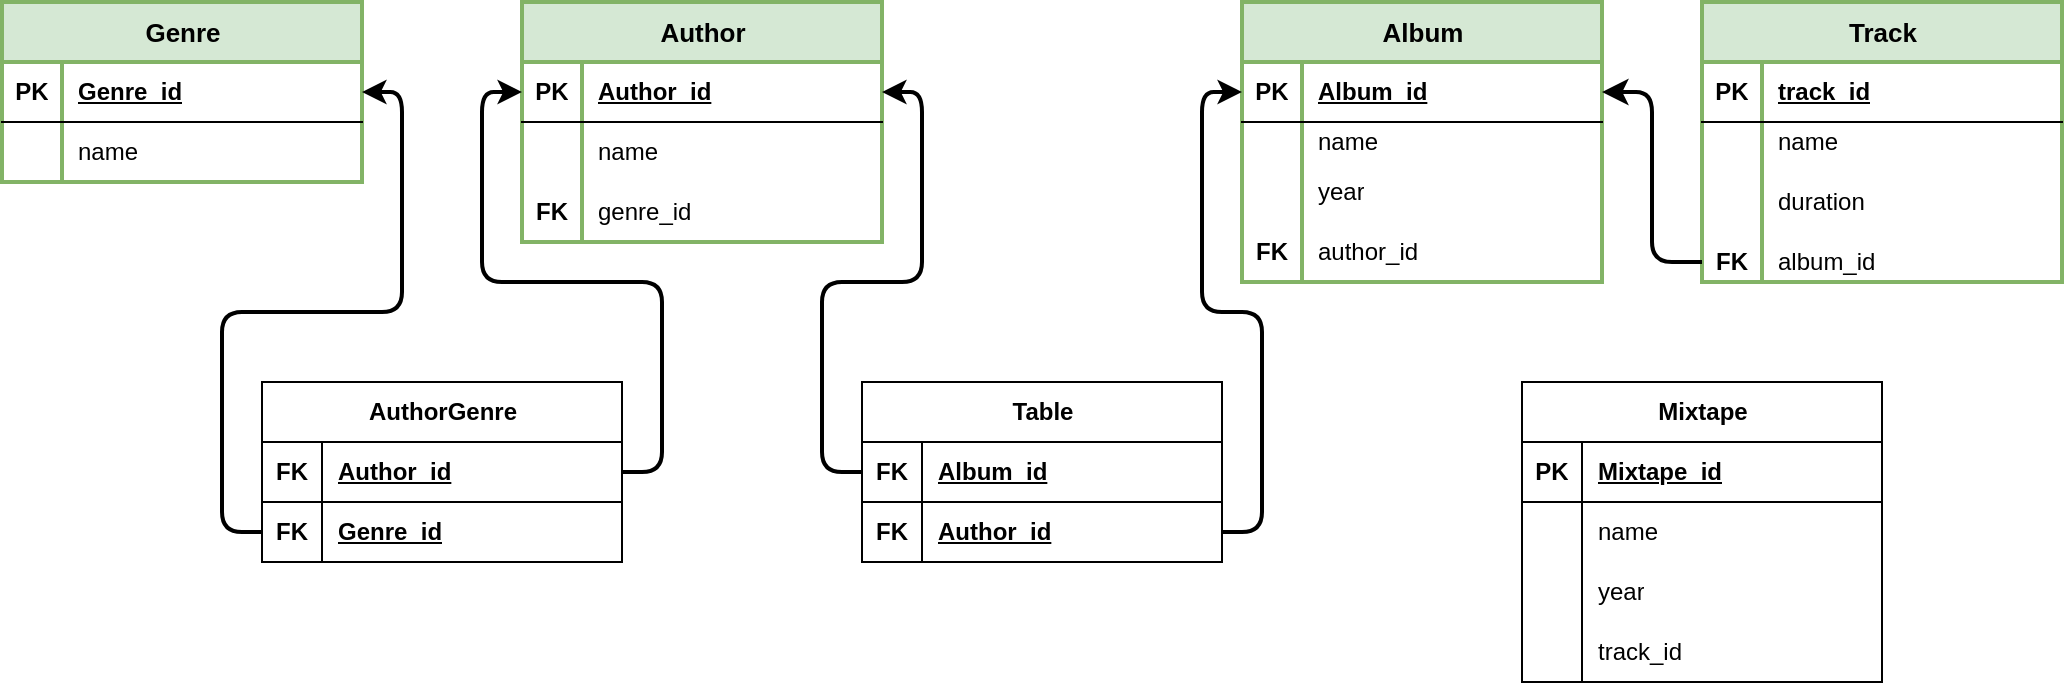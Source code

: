 <mxfile version="21.3.2" type="github">
  <diagram name="Страница 1" id="TB9k6SzynQCll1sx0PVI">
    <mxGraphModel dx="2226" dy="750" grid="1" gridSize="10" guides="1" tooltips="1" connect="1" arrows="1" fold="1" page="1" pageScale="1" pageWidth="827" pageHeight="1169" math="0" shadow="0">
      <root>
        <mxCell id="0" />
        <mxCell id="1" parent="0" />
        <mxCell id="M9_zMe9g27NGTA6qWtNH-1" value="Genre" style="shape=table;startSize=30;container=1;collapsible=1;childLayout=tableLayout;fixedRows=1;rowLines=0;fontStyle=1;align=center;resizeLast=1;html=1;strokeWidth=2;perimeterSpacing=0;fillColor=#d5e8d4;strokeColor=#82b366;fontSize=13;" parent="1" vertex="1">
          <mxGeometry x="-510" y="40" width="180" height="90" as="geometry" />
        </mxCell>
        <mxCell id="M9_zMe9g27NGTA6qWtNH-2" value="" style="shape=tableRow;horizontal=0;startSize=0;swimlaneHead=0;swimlaneBody=0;fillColor=none;collapsible=0;dropTarget=0;points=[[0,0.5],[1,0.5]];portConstraint=eastwest;top=0;left=0;right=0;bottom=1;" parent="M9_zMe9g27NGTA6qWtNH-1" vertex="1">
          <mxGeometry y="30" width="180" height="30" as="geometry" />
        </mxCell>
        <mxCell id="M9_zMe9g27NGTA6qWtNH-3" value="PK" style="shape=partialRectangle;connectable=0;fillColor=none;top=0;left=0;bottom=0;right=0;fontStyle=1;overflow=hidden;whiteSpace=wrap;html=1;" parent="M9_zMe9g27NGTA6qWtNH-2" vertex="1">
          <mxGeometry width="30" height="30" as="geometry">
            <mxRectangle width="30" height="30" as="alternateBounds" />
          </mxGeometry>
        </mxCell>
        <mxCell id="M9_zMe9g27NGTA6qWtNH-4" value="Genre_id" style="shape=partialRectangle;connectable=0;fillColor=none;top=0;left=0;bottom=0;right=0;align=left;spacingLeft=6;fontStyle=5;overflow=hidden;whiteSpace=wrap;html=1;" parent="M9_zMe9g27NGTA6qWtNH-2" vertex="1">
          <mxGeometry x="30" width="150" height="30" as="geometry">
            <mxRectangle width="150" height="30" as="alternateBounds" />
          </mxGeometry>
        </mxCell>
        <mxCell id="M9_zMe9g27NGTA6qWtNH-5" value="" style="shape=tableRow;horizontal=0;startSize=0;swimlaneHead=0;swimlaneBody=0;fillColor=none;collapsible=0;dropTarget=0;points=[[0,0.5],[1,0.5]];portConstraint=eastwest;top=0;left=0;right=0;bottom=0;" parent="M9_zMe9g27NGTA6qWtNH-1" vertex="1">
          <mxGeometry y="60" width="180" height="30" as="geometry" />
        </mxCell>
        <mxCell id="M9_zMe9g27NGTA6qWtNH-6" value="" style="shape=partialRectangle;connectable=0;fillColor=none;top=0;left=0;bottom=0;right=0;editable=1;overflow=hidden;whiteSpace=wrap;html=1;" parent="M9_zMe9g27NGTA6qWtNH-5" vertex="1">
          <mxGeometry width="30" height="30" as="geometry">
            <mxRectangle width="30" height="30" as="alternateBounds" />
          </mxGeometry>
        </mxCell>
        <mxCell id="M9_zMe9g27NGTA6qWtNH-7" value="name" style="shape=partialRectangle;connectable=0;fillColor=none;top=0;left=0;bottom=0;right=0;align=left;spacingLeft=6;overflow=hidden;whiteSpace=wrap;html=1;" parent="M9_zMe9g27NGTA6qWtNH-5" vertex="1">
          <mxGeometry x="30" width="150" height="30" as="geometry">
            <mxRectangle width="150" height="30" as="alternateBounds" />
          </mxGeometry>
        </mxCell>
        <mxCell id="M9_zMe9g27NGTA6qWtNH-25" value="&lt;font style=&quot;font-size: 13px;&quot;&gt;Author&lt;/font&gt;" style="shape=table;startSize=30;container=1;collapsible=1;childLayout=tableLayout;fixedRows=1;rowLines=0;fontStyle=1;align=center;resizeLast=1;html=1;strokeWidth=2;fillColor=#d5e8d4;strokeColor=#82b366;fontSize=13;" parent="1" vertex="1">
          <mxGeometry x="-250" y="40" width="180" height="120" as="geometry" />
        </mxCell>
        <mxCell id="M9_zMe9g27NGTA6qWtNH-26" value="" style="shape=tableRow;horizontal=0;startSize=0;swimlaneHead=0;swimlaneBody=0;fillColor=none;collapsible=0;dropTarget=0;points=[[0,0.5],[1,0.5]];portConstraint=eastwest;top=0;left=0;right=0;bottom=1;" parent="M9_zMe9g27NGTA6qWtNH-25" vertex="1">
          <mxGeometry y="30" width="180" height="30" as="geometry" />
        </mxCell>
        <mxCell id="M9_zMe9g27NGTA6qWtNH-27" value="PK" style="shape=partialRectangle;connectable=0;fillColor=none;top=0;left=0;bottom=0;right=0;fontStyle=1;overflow=hidden;whiteSpace=wrap;html=1;" parent="M9_zMe9g27NGTA6qWtNH-26" vertex="1">
          <mxGeometry width="30" height="30" as="geometry">
            <mxRectangle width="30" height="30" as="alternateBounds" />
          </mxGeometry>
        </mxCell>
        <mxCell id="M9_zMe9g27NGTA6qWtNH-28" value="Author_id" style="shape=partialRectangle;connectable=0;fillColor=none;top=0;left=0;bottom=0;right=0;align=left;spacingLeft=6;fontStyle=5;overflow=hidden;whiteSpace=wrap;html=1;" parent="M9_zMe9g27NGTA6qWtNH-26" vertex="1">
          <mxGeometry x="30" width="150" height="30" as="geometry">
            <mxRectangle width="150" height="30" as="alternateBounds" />
          </mxGeometry>
        </mxCell>
        <mxCell id="M9_zMe9g27NGTA6qWtNH-29" value="" style="shape=tableRow;horizontal=0;startSize=0;swimlaneHead=0;swimlaneBody=0;fillColor=none;collapsible=0;dropTarget=0;points=[[0,0.5],[1,0.5]];portConstraint=eastwest;top=0;left=0;right=0;bottom=0;" parent="M9_zMe9g27NGTA6qWtNH-25" vertex="1">
          <mxGeometry y="60" width="180" height="30" as="geometry" />
        </mxCell>
        <mxCell id="M9_zMe9g27NGTA6qWtNH-30" value="" style="shape=partialRectangle;connectable=0;fillColor=none;top=0;left=0;bottom=0;right=0;editable=1;overflow=hidden;whiteSpace=wrap;html=1;" parent="M9_zMe9g27NGTA6qWtNH-29" vertex="1">
          <mxGeometry width="30" height="30" as="geometry">
            <mxRectangle width="30" height="30" as="alternateBounds" />
          </mxGeometry>
        </mxCell>
        <mxCell id="M9_zMe9g27NGTA6qWtNH-31" value="name" style="shape=partialRectangle;connectable=0;fillColor=none;top=0;left=0;bottom=0;right=0;align=left;spacingLeft=6;overflow=hidden;whiteSpace=wrap;html=1;" parent="M9_zMe9g27NGTA6qWtNH-29" vertex="1">
          <mxGeometry x="30" width="150" height="30" as="geometry">
            <mxRectangle width="150" height="30" as="alternateBounds" />
          </mxGeometry>
        </mxCell>
        <mxCell id="M9_zMe9g27NGTA6qWtNH-32" value="" style="shape=tableRow;horizontal=0;startSize=0;swimlaneHead=0;swimlaneBody=0;fillColor=none;collapsible=0;dropTarget=0;points=[[0,0.5],[1,0.5]];portConstraint=eastwest;top=0;left=0;right=0;bottom=0;" parent="M9_zMe9g27NGTA6qWtNH-25" vertex="1">
          <mxGeometry y="90" width="180" height="30" as="geometry" />
        </mxCell>
        <mxCell id="M9_zMe9g27NGTA6qWtNH-33" value="&lt;b&gt;FK&lt;/b&gt;" style="shape=partialRectangle;connectable=0;fillColor=none;top=0;left=0;bottom=0;right=0;editable=1;overflow=hidden;whiteSpace=wrap;html=1;" parent="M9_zMe9g27NGTA6qWtNH-32" vertex="1">
          <mxGeometry width="30" height="30" as="geometry">
            <mxRectangle width="30" height="30" as="alternateBounds" />
          </mxGeometry>
        </mxCell>
        <mxCell id="M9_zMe9g27NGTA6qWtNH-34" value="genre_id" style="shape=partialRectangle;connectable=0;fillColor=none;top=0;left=0;bottom=0;right=0;align=left;spacingLeft=6;overflow=hidden;whiteSpace=wrap;html=1;" parent="M9_zMe9g27NGTA6qWtNH-32" vertex="1">
          <mxGeometry x="30" width="150" height="30" as="geometry">
            <mxRectangle width="150" height="30" as="alternateBounds" />
          </mxGeometry>
        </mxCell>
        <mxCell id="M9_zMe9g27NGTA6qWtNH-38" value="Album" style="shape=table;startSize=30;container=1;collapsible=1;childLayout=tableLayout;fixedRows=1;rowLines=0;fontStyle=1;align=center;resizeLast=1;html=1;strokeWidth=2;fillColor=#d5e8d4;strokeColor=#82b366;fontSize=13;" parent="1" vertex="1">
          <mxGeometry x="110" y="40" width="180" height="140" as="geometry" />
        </mxCell>
        <mxCell id="M9_zMe9g27NGTA6qWtNH-39" value="" style="shape=tableRow;horizontal=0;startSize=0;swimlaneHead=0;swimlaneBody=0;fillColor=none;collapsible=0;dropTarget=0;points=[[0,0.5],[1,0.5]];portConstraint=eastwest;top=0;left=0;right=0;bottom=1;" parent="M9_zMe9g27NGTA6qWtNH-38" vertex="1">
          <mxGeometry y="30" width="180" height="30" as="geometry" />
        </mxCell>
        <mxCell id="M9_zMe9g27NGTA6qWtNH-40" value="PK" style="shape=partialRectangle;connectable=0;fillColor=none;top=0;left=0;bottom=0;right=0;fontStyle=1;overflow=hidden;whiteSpace=wrap;html=1;" parent="M9_zMe9g27NGTA6qWtNH-39" vertex="1">
          <mxGeometry width="30" height="30" as="geometry">
            <mxRectangle width="30" height="30" as="alternateBounds" />
          </mxGeometry>
        </mxCell>
        <mxCell id="M9_zMe9g27NGTA6qWtNH-41" value="Album_id" style="shape=partialRectangle;connectable=0;fillColor=none;top=0;left=0;bottom=0;right=0;align=left;spacingLeft=6;fontStyle=5;overflow=hidden;whiteSpace=wrap;html=1;" parent="M9_zMe9g27NGTA6qWtNH-39" vertex="1">
          <mxGeometry x="30" width="150" height="30" as="geometry">
            <mxRectangle width="150" height="30" as="alternateBounds" />
          </mxGeometry>
        </mxCell>
        <mxCell id="M9_zMe9g27NGTA6qWtNH-42" value="" style="shape=tableRow;horizontal=0;startSize=0;swimlaneHead=0;swimlaneBody=0;fillColor=none;collapsible=0;dropTarget=0;points=[[0,0.5],[1,0.5]];portConstraint=eastwest;top=0;left=0;right=0;bottom=0;" parent="M9_zMe9g27NGTA6qWtNH-38" vertex="1">
          <mxGeometry y="60" width="180" height="20" as="geometry" />
        </mxCell>
        <mxCell id="M9_zMe9g27NGTA6qWtNH-43" value="" style="shape=partialRectangle;connectable=0;fillColor=none;top=0;left=0;bottom=0;right=0;editable=1;overflow=hidden;whiteSpace=wrap;html=1;" parent="M9_zMe9g27NGTA6qWtNH-42" vertex="1">
          <mxGeometry width="30" height="20" as="geometry">
            <mxRectangle width="30" height="20" as="alternateBounds" />
          </mxGeometry>
        </mxCell>
        <mxCell id="M9_zMe9g27NGTA6qWtNH-44" value="name" style="shape=partialRectangle;connectable=0;fillColor=none;top=0;left=0;bottom=0;right=0;align=left;spacingLeft=6;overflow=hidden;whiteSpace=wrap;html=1;" parent="M9_zMe9g27NGTA6qWtNH-42" vertex="1">
          <mxGeometry x="30" width="150" height="20" as="geometry">
            <mxRectangle width="150" height="20" as="alternateBounds" />
          </mxGeometry>
        </mxCell>
        <mxCell id="M9_zMe9g27NGTA6qWtNH-45" value="" style="shape=tableRow;horizontal=0;startSize=0;swimlaneHead=0;swimlaneBody=0;fillColor=none;collapsible=0;dropTarget=0;points=[[0,0.5],[1,0.5]];portConstraint=eastwest;top=0;left=0;right=0;bottom=0;" parent="M9_zMe9g27NGTA6qWtNH-38" vertex="1">
          <mxGeometry y="80" width="180" height="30" as="geometry" />
        </mxCell>
        <mxCell id="M9_zMe9g27NGTA6qWtNH-46" value="" style="shape=partialRectangle;connectable=0;fillColor=none;top=0;left=0;bottom=0;right=0;editable=1;overflow=hidden;whiteSpace=wrap;html=1;" parent="M9_zMe9g27NGTA6qWtNH-45" vertex="1">
          <mxGeometry width="30" height="30" as="geometry">
            <mxRectangle width="30" height="30" as="alternateBounds" />
          </mxGeometry>
        </mxCell>
        <mxCell id="M9_zMe9g27NGTA6qWtNH-47" value="year" style="shape=partialRectangle;connectable=0;fillColor=none;top=0;left=0;bottom=0;right=0;align=left;spacingLeft=6;overflow=hidden;whiteSpace=wrap;html=1;" parent="M9_zMe9g27NGTA6qWtNH-45" vertex="1">
          <mxGeometry x="30" width="150" height="30" as="geometry">
            <mxRectangle width="150" height="30" as="alternateBounds" />
          </mxGeometry>
        </mxCell>
        <mxCell id="M9_zMe9g27NGTA6qWtNH-48" value="" style="shape=tableRow;horizontal=0;startSize=0;swimlaneHead=0;swimlaneBody=0;fillColor=none;collapsible=0;dropTarget=0;points=[[0,0.5],[1,0.5]];portConstraint=eastwest;top=0;left=0;right=0;bottom=0;" parent="M9_zMe9g27NGTA6qWtNH-38" vertex="1">
          <mxGeometry y="110" width="180" height="30" as="geometry" />
        </mxCell>
        <mxCell id="M9_zMe9g27NGTA6qWtNH-49" value="&lt;b&gt;FK&lt;/b&gt;" style="shape=partialRectangle;connectable=0;fillColor=none;top=0;left=0;bottom=0;right=0;editable=1;overflow=hidden;whiteSpace=wrap;html=1;" parent="M9_zMe9g27NGTA6qWtNH-48" vertex="1">
          <mxGeometry width="30" height="30" as="geometry">
            <mxRectangle width="30" height="30" as="alternateBounds" />
          </mxGeometry>
        </mxCell>
        <mxCell id="M9_zMe9g27NGTA6qWtNH-50" value="author_id" style="shape=partialRectangle;connectable=0;fillColor=none;top=0;left=0;bottom=0;right=0;align=left;spacingLeft=6;overflow=hidden;whiteSpace=wrap;html=1;" parent="M9_zMe9g27NGTA6qWtNH-48" vertex="1">
          <mxGeometry x="30" width="150" height="30" as="geometry">
            <mxRectangle width="150" height="30" as="alternateBounds" />
          </mxGeometry>
        </mxCell>
        <mxCell id="M9_zMe9g27NGTA6qWtNH-51" value="Track" style="shape=table;startSize=30;container=1;collapsible=1;childLayout=tableLayout;fixedRows=1;rowLines=0;fontStyle=1;align=center;resizeLast=1;html=1;strokeWidth=2;fillColor=#d5e8d4;strokeColor=#82b366;fontSize=13;" parent="1" vertex="1">
          <mxGeometry x="340" y="40" width="180" height="140" as="geometry" />
        </mxCell>
        <mxCell id="M9_zMe9g27NGTA6qWtNH-52" value="" style="shape=tableRow;horizontal=0;startSize=0;swimlaneHead=0;swimlaneBody=0;fillColor=none;collapsible=0;dropTarget=0;points=[[0,0.5],[1,0.5]];portConstraint=eastwest;top=0;left=0;right=0;bottom=1;" parent="M9_zMe9g27NGTA6qWtNH-51" vertex="1">
          <mxGeometry y="30" width="180" height="30" as="geometry" />
        </mxCell>
        <mxCell id="M9_zMe9g27NGTA6qWtNH-53" value="PK" style="shape=partialRectangle;connectable=0;fillColor=none;top=0;left=0;bottom=0;right=0;fontStyle=1;overflow=hidden;whiteSpace=wrap;html=1;" parent="M9_zMe9g27NGTA6qWtNH-52" vertex="1">
          <mxGeometry width="30" height="30" as="geometry">
            <mxRectangle width="30" height="30" as="alternateBounds" />
          </mxGeometry>
        </mxCell>
        <mxCell id="M9_zMe9g27NGTA6qWtNH-54" value="track_id" style="shape=partialRectangle;connectable=0;fillColor=none;top=0;left=0;bottom=0;right=0;align=left;spacingLeft=6;fontStyle=5;overflow=hidden;whiteSpace=wrap;html=1;" parent="M9_zMe9g27NGTA6qWtNH-52" vertex="1">
          <mxGeometry x="30" width="150" height="30" as="geometry">
            <mxRectangle width="150" height="30" as="alternateBounds" />
          </mxGeometry>
        </mxCell>
        <mxCell id="M9_zMe9g27NGTA6qWtNH-55" value="" style="shape=tableRow;horizontal=0;startSize=0;swimlaneHead=0;swimlaneBody=0;fillColor=none;collapsible=0;dropTarget=0;points=[[0,0.5],[1,0.5]];portConstraint=eastwest;top=0;left=0;right=0;bottom=0;" parent="M9_zMe9g27NGTA6qWtNH-51" vertex="1">
          <mxGeometry y="60" width="180" height="20" as="geometry" />
        </mxCell>
        <mxCell id="M9_zMe9g27NGTA6qWtNH-56" value="" style="shape=partialRectangle;connectable=0;fillColor=none;top=0;left=0;bottom=0;right=0;editable=1;overflow=hidden;whiteSpace=wrap;html=1;" parent="M9_zMe9g27NGTA6qWtNH-55" vertex="1">
          <mxGeometry width="30" height="20" as="geometry">
            <mxRectangle width="30" height="20" as="alternateBounds" />
          </mxGeometry>
        </mxCell>
        <mxCell id="M9_zMe9g27NGTA6qWtNH-57" value="name" style="shape=partialRectangle;connectable=0;fillColor=none;top=0;left=0;bottom=0;right=0;align=left;spacingLeft=6;overflow=hidden;whiteSpace=wrap;html=1;" parent="M9_zMe9g27NGTA6qWtNH-55" vertex="1">
          <mxGeometry x="30" width="150" height="20" as="geometry">
            <mxRectangle width="150" height="20" as="alternateBounds" />
          </mxGeometry>
        </mxCell>
        <mxCell id="M9_zMe9g27NGTA6qWtNH-58" value="" style="shape=tableRow;horizontal=0;startSize=0;swimlaneHead=0;swimlaneBody=0;fillColor=none;collapsible=0;dropTarget=0;points=[[0,0.5],[1,0.5]];portConstraint=eastwest;top=0;left=0;right=0;bottom=0;" parent="M9_zMe9g27NGTA6qWtNH-51" vertex="1">
          <mxGeometry y="80" width="180" height="40" as="geometry" />
        </mxCell>
        <mxCell id="M9_zMe9g27NGTA6qWtNH-59" value="" style="shape=partialRectangle;connectable=0;fillColor=none;top=0;left=0;bottom=0;right=0;editable=1;overflow=hidden;whiteSpace=wrap;html=1;" parent="M9_zMe9g27NGTA6qWtNH-58" vertex="1">
          <mxGeometry width="30" height="40" as="geometry">
            <mxRectangle width="30" height="40" as="alternateBounds" />
          </mxGeometry>
        </mxCell>
        <mxCell id="M9_zMe9g27NGTA6qWtNH-60" value="duration" style="shape=partialRectangle;connectable=0;fillColor=none;top=0;left=0;bottom=0;right=0;align=left;spacingLeft=6;overflow=hidden;whiteSpace=wrap;html=1;" parent="M9_zMe9g27NGTA6qWtNH-58" vertex="1">
          <mxGeometry x="30" width="150" height="40" as="geometry">
            <mxRectangle width="150" height="40" as="alternateBounds" />
          </mxGeometry>
        </mxCell>
        <mxCell id="M9_zMe9g27NGTA6qWtNH-61" value="" style="shape=tableRow;horizontal=0;startSize=0;swimlaneHead=0;swimlaneBody=0;fillColor=none;collapsible=0;dropTarget=0;points=[[0,0.5],[1,0.5]];portConstraint=eastwest;top=0;left=0;right=0;bottom=0;" parent="M9_zMe9g27NGTA6qWtNH-51" vertex="1">
          <mxGeometry y="120" width="180" height="20" as="geometry" />
        </mxCell>
        <mxCell id="M9_zMe9g27NGTA6qWtNH-62" value="&lt;b&gt;FK&lt;/b&gt;" style="shape=partialRectangle;connectable=0;fillColor=none;top=0;left=0;bottom=0;right=0;editable=1;overflow=hidden;whiteSpace=wrap;html=1;" parent="M9_zMe9g27NGTA6qWtNH-61" vertex="1">
          <mxGeometry width="30" height="20" as="geometry">
            <mxRectangle width="30" height="20" as="alternateBounds" />
          </mxGeometry>
        </mxCell>
        <mxCell id="M9_zMe9g27NGTA6qWtNH-63" value="album_id" style="shape=partialRectangle;connectable=0;fillColor=none;top=0;left=0;bottom=0;right=0;align=left;spacingLeft=6;overflow=hidden;whiteSpace=wrap;html=1;" parent="M9_zMe9g27NGTA6qWtNH-61" vertex="1">
          <mxGeometry x="30" width="150" height="20" as="geometry">
            <mxRectangle width="150" height="20" as="alternateBounds" />
          </mxGeometry>
        </mxCell>
        <mxCell id="M9_zMe9g27NGTA6qWtNH-67" style="edgeStyle=orthogonalEdgeStyle;rounded=1;orthogonalLoop=1;jettySize=auto;html=1;entryX=1;entryY=0.5;entryDx=0;entryDy=0;strokeWidth=2;endSize=7;targetPerimeterSpacing=0;startSize=0;" parent="1" source="M9_zMe9g27NGTA6qWtNH-61" target="M9_zMe9g27NGTA6qWtNH-39" edge="1">
          <mxGeometry relative="1" as="geometry" />
        </mxCell>
        <mxCell id="oPA1c2VLjFXqSt9Y32WB-1" value="AuthorGenre" style="shape=table;startSize=30;container=1;collapsible=1;childLayout=tableLayout;fixedRows=1;rowLines=0;fontStyle=1;align=center;resizeLast=1;html=1;" vertex="1" parent="1">
          <mxGeometry x="-380" y="230" width="180" height="90" as="geometry" />
        </mxCell>
        <mxCell id="oPA1c2VLjFXqSt9Y32WB-2" value="" style="shape=tableRow;horizontal=0;startSize=0;swimlaneHead=0;swimlaneBody=0;fillColor=none;collapsible=0;dropTarget=0;points=[[0,0.5],[1,0.5]];portConstraint=eastwest;top=0;left=0;right=0;bottom=1;" vertex="1" parent="oPA1c2VLjFXqSt9Y32WB-1">
          <mxGeometry y="30" width="180" height="30" as="geometry" />
        </mxCell>
        <mxCell id="oPA1c2VLjFXqSt9Y32WB-3" value="FK" style="shape=partialRectangle;connectable=0;fillColor=none;top=0;left=0;bottom=0;right=0;fontStyle=1;overflow=hidden;whiteSpace=wrap;html=1;" vertex="1" parent="oPA1c2VLjFXqSt9Y32WB-2">
          <mxGeometry width="30" height="30" as="geometry">
            <mxRectangle width="30" height="30" as="alternateBounds" />
          </mxGeometry>
        </mxCell>
        <mxCell id="oPA1c2VLjFXqSt9Y32WB-4" value="Author_id" style="shape=partialRectangle;connectable=0;fillColor=none;top=0;left=0;bottom=0;right=0;align=left;spacingLeft=6;fontStyle=5;overflow=hidden;whiteSpace=wrap;html=1;" vertex="1" parent="oPA1c2VLjFXqSt9Y32WB-2">
          <mxGeometry x="30" width="150" height="30" as="geometry">
            <mxRectangle width="150" height="30" as="alternateBounds" />
          </mxGeometry>
        </mxCell>
        <mxCell id="oPA1c2VLjFXqSt9Y32WB-5" value="" style="shape=tableRow;horizontal=0;startSize=0;swimlaneHead=0;swimlaneBody=0;fillColor=none;collapsible=0;dropTarget=0;points=[[0,0.5],[1,0.5]];portConstraint=eastwest;top=0;left=0;right=0;bottom=0;" vertex="1" parent="oPA1c2VLjFXqSt9Y32WB-1">
          <mxGeometry y="60" width="180" height="30" as="geometry" />
        </mxCell>
        <mxCell id="oPA1c2VLjFXqSt9Y32WB-6" value="&lt;b&gt;FK&lt;/b&gt;" style="shape=partialRectangle;connectable=0;fillColor=none;top=0;left=0;bottom=0;right=0;editable=1;overflow=hidden;whiteSpace=wrap;html=1;" vertex="1" parent="oPA1c2VLjFXqSt9Y32WB-5">
          <mxGeometry width="30" height="30" as="geometry">
            <mxRectangle width="30" height="30" as="alternateBounds" />
          </mxGeometry>
        </mxCell>
        <mxCell id="oPA1c2VLjFXqSt9Y32WB-7" value="&lt;b&gt;&lt;u&gt;Genre_id&lt;/u&gt;&lt;/b&gt;" style="shape=partialRectangle;connectable=0;fillColor=none;top=0;left=0;bottom=0;right=0;align=left;spacingLeft=6;overflow=hidden;whiteSpace=wrap;html=1;" vertex="1" parent="oPA1c2VLjFXqSt9Y32WB-5">
          <mxGeometry x="30" width="150" height="30" as="geometry">
            <mxRectangle width="150" height="30" as="alternateBounds" />
          </mxGeometry>
        </mxCell>
        <mxCell id="oPA1c2VLjFXqSt9Y32WB-15" style="edgeStyle=orthogonalEdgeStyle;rounded=1;orthogonalLoop=1;jettySize=auto;html=1;entryX=1;entryY=0.5;entryDx=0;entryDy=0;strokeWidth=2;" edge="1" parent="1" source="oPA1c2VLjFXqSt9Y32WB-5" target="M9_zMe9g27NGTA6qWtNH-2">
          <mxGeometry relative="1" as="geometry" />
        </mxCell>
        <mxCell id="oPA1c2VLjFXqSt9Y32WB-16" value="Table" style="shape=table;startSize=30;container=1;collapsible=1;childLayout=tableLayout;fixedRows=1;rowLines=0;fontStyle=1;align=center;resizeLast=1;html=1;" vertex="1" parent="1">
          <mxGeometry x="-80" y="230" width="180" height="90" as="geometry" />
        </mxCell>
        <mxCell id="oPA1c2VLjFXqSt9Y32WB-17" value="" style="shape=tableRow;horizontal=0;startSize=0;swimlaneHead=0;swimlaneBody=0;fillColor=none;collapsible=0;dropTarget=0;points=[[0,0.5],[1,0.5]];portConstraint=eastwest;top=0;left=0;right=0;bottom=1;" vertex="1" parent="oPA1c2VLjFXqSt9Y32WB-16">
          <mxGeometry y="30" width="180" height="30" as="geometry" />
        </mxCell>
        <mxCell id="oPA1c2VLjFXqSt9Y32WB-18" value="FK" style="shape=partialRectangle;connectable=0;fillColor=none;top=0;left=0;bottom=0;right=0;fontStyle=1;overflow=hidden;whiteSpace=wrap;html=1;" vertex="1" parent="oPA1c2VLjFXqSt9Y32WB-17">
          <mxGeometry width="30" height="30" as="geometry">
            <mxRectangle width="30" height="30" as="alternateBounds" />
          </mxGeometry>
        </mxCell>
        <mxCell id="oPA1c2VLjFXqSt9Y32WB-19" value="Album_id" style="shape=partialRectangle;connectable=0;fillColor=none;top=0;left=0;bottom=0;right=0;align=left;spacingLeft=6;fontStyle=5;overflow=hidden;whiteSpace=wrap;html=1;" vertex="1" parent="oPA1c2VLjFXqSt9Y32WB-17">
          <mxGeometry x="30" width="150" height="30" as="geometry">
            <mxRectangle width="150" height="30" as="alternateBounds" />
          </mxGeometry>
        </mxCell>
        <mxCell id="oPA1c2VLjFXqSt9Y32WB-20" value="" style="shape=tableRow;horizontal=0;startSize=0;swimlaneHead=0;swimlaneBody=0;fillColor=none;collapsible=0;dropTarget=0;points=[[0,0.5],[1,0.5]];portConstraint=eastwest;top=0;left=0;right=0;bottom=0;" vertex="1" parent="oPA1c2VLjFXqSt9Y32WB-16">
          <mxGeometry y="60" width="180" height="30" as="geometry" />
        </mxCell>
        <mxCell id="oPA1c2VLjFXqSt9Y32WB-21" value="&lt;b&gt;FK&lt;/b&gt;" style="shape=partialRectangle;connectable=0;fillColor=none;top=0;left=0;bottom=0;right=0;editable=1;overflow=hidden;whiteSpace=wrap;html=1;" vertex="1" parent="oPA1c2VLjFXqSt9Y32WB-20">
          <mxGeometry width="30" height="30" as="geometry">
            <mxRectangle width="30" height="30" as="alternateBounds" />
          </mxGeometry>
        </mxCell>
        <mxCell id="oPA1c2VLjFXqSt9Y32WB-22" value="&lt;b&gt;&lt;u&gt;Author_id&lt;/u&gt;&lt;/b&gt;" style="shape=partialRectangle;connectable=0;fillColor=none;top=0;left=0;bottom=0;right=0;align=left;spacingLeft=6;overflow=hidden;whiteSpace=wrap;html=1;" vertex="1" parent="oPA1c2VLjFXqSt9Y32WB-20">
          <mxGeometry x="30" width="150" height="30" as="geometry">
            <mxRectangle width="150" height="30" as="alternateBounds" />
          </mxGeometry>
        </mxCell>
        <mxCell id="oPA1c2VLjFXqSt9Y32WB-31" style="edgeStyle=orthogonalEdgeStyle;rounded=1;orthogonalLoop=1;jettySize=auto;html=1;exitX=1;exitY=0.5;exitDx=0;exitDy=0;entryX=0;entryY=0.5;entryDx=0;entryDy=0;strokeWidth=2;" edge="1" parent="1" source="oPA1c2VLjFXqSt9Y32WB-20" target="M9_zMe9g27NGTA6qWtNH-39">
          <mxGeometry relative="1" as="geometry" />
        </mxCell>
        <mxCell id="oPA1c2VLjFXqSt9Y32WB-32" style="edgeStyle=orthogonalEdgeStyle;rounded=1;orthogonalLoop=1;jettySize=auto;html=1;entryX=1;entryY=0.5;entryDx=0;entryDy=0;strokeWidth=2;" edge="1" parent="1" source="oPA1c2VLjFXqSt9Y32WB-17" target="M9_zMe9g27NGTA6qWtNH-26">
          <mxGeometry relative="1" as="geometry" />
        </mxCell>
        <mxCell id="oPA1c2VLjFXqSt9Y32WB-33" style="edgeStyle=orthogonalEdgeStyle;rounded=1;orthogonalLoop=1;jettySize=auto;html=1;entryX=0;entryY=0.5;entryDx=0;entryDy=0;strokeWidth=2;" edge="1" parent="1" source="oPA1c2VLjFXqSt9Y32WB-2" target="M9_zMe9g27NGTA6qWtNH-26">
          <mxGeometry relative="1" as="geometry" />
        </mxCell>
        <mxCell id="oPA1c2VLjFXqSt9Y32WB-34" value="Mixtape" style="shape=table;startSize=30;container=1;collapsible=1;childLayout=tableLayout;fixedRows=1;rowLines=0;fontStyle=1;align=center;resizeLast=1;html=1;" vertex="1" parent="1">
          <mxGeometry x="250" y="230" width="180" height="150" as="geometry" />
        </mxCell>
        <mxCell id="oPA1c2VLjFXqSt9Y32WB-35" value="" style="shape=tableRow;horizontal=0;startSize=0;swimlaneHead=0;swimlaneBody=0;fillColor=none;collapsible=0;dropTarget=0;points=[[0,0.5],[1,0.5]];portConstraint=eastwest;top=0;left=0;right=0;bottom=1;" vertex="1" parent="oPA1c2VLjFXqSt9Y32WB-34">
          <mxGeometry y="30" width="180" height="30" as="geometry" />
        </mxCell>
        <mxCell id="oPA1c2VLjFXqSt9Y32WB-36" value="PK" style="shape=partialRectangle;connectable=0;fillColor=none;top=0;left=0;bottom=0;right=0;fontStyle=1;overflow=hidden;whiteSpace=wrap;html=1;" vertex="1" parent="oPA1c2VLjFXqSt9Y32WB-35">
          <mxGeometry width="30" height="30" as="geometry">
            <mxRectangle width="30" height="30" as="alternateBounds" />
          </mxGeometry>
        </mxCell>
        <mxCell id="oPA1c2VLjFXqSt9Y32WB-37" value="Mixtape_id" style="shape=partialRectangle;connectable=0;fillColor=none;top=0;left=0;bottom=0;right=0;align=left;spacingLeft=6;fontStyle=5;overflow=hidden;whiteSpace=wrap;html=1;" vertex="1" parent="oPA1c2VLjFXqSt9Y32WB-35">
          <mxGeometry x="30" width="150" height="30" as="geometry">
            <mxRectangle width="150" height="30" as="alternateBounds" />
          </mxGeometry>
        </mxCell>
        <mxCell id="oPA1c2VLjFXqSt9Y32WB-38" value="" style="shape=tableRow;horizontal=0;startSize=0;swimlaneHead=0;swimlaneBody=0;fillColor=none;collapsible=0;dropTarget=0;points=[[0,0.5],[1,0.5]];portConstraint=eastwest;top=0;left=0;right=0;bottom=0;" vertex="1" parent="oPA1c2VLjFXqSt9Y32WB-34">
          <mxGeometry y="60" width="180" height="30" as="geometry" />
        </mxCell>
        <mxCell id="oPA1c2VLjFXqSt9Y32WB-39" value="" style="shape=partialRectangle;connectable=0;fillColor=none;top=0;left=0;bottom=0;right=0;editable=1;overflow=hidden;whiteSpace=wrap;html=1;" vertex="1" parent="oPA1c2VLjFXqSt9Y32WB-38">
          <mxGeometry width="30" height="30" as="geometry">
            <mxRectangle width="30" height="30" as="alternateBounds" />
          </mxGeometry>
        </mxCell>
        <mxCell id="oPA1c2VLjFXqSt9Y32WB-40" value="name" style="shape=partialRectangle;connectable=0;fillColor=none;top=0;left=0;bottom=0;right=0;align=left;spacingLeft=6;overflow=hidden;whiteSpace=wrap;html=1;" vertex="1" parent="oPA1c2VLjFXqSt9Y32WB-38">
          <mxGeometry x="30" width="150" height="30" as="geometry">
            <mxRectangle width="150" height="30" as="alternateBounds" />
          </mxGeometry>
        </mxCell>
        <mxCell id="oPA1c2VLjFXqSt9Y32WB-41" value="" style="shape=tableRow;horizontal=0;startSize=0;swimlaneHead=0;swimlaneBody=0;fillColor=none;collapsible=0;dropTarget=0;points=[[0,0.5],[1,0.5]];portConstraint=eastwest;top=0;left=0;right=0;bottom=0;" vertex="1" parent="oPA1c2VLjFXqSt9Y32WB-34">
          <mxGeometry y="90" width="180" height="30" as="geometry" />
        </mxCell>
        <mxCell id="oPA1c2VLjFXqSt9Y32WB-42" value="" style="shape=partialRectangle;connectable=0;fillColor=none;top=0;left=0;bottom=0;right=0;editable=1;overflow=hidden;whiteSpace=wrap;html=1;" vertex="1" parent="oPA1c2VLjFXqSt9Y32WB-41">
          <mxGeometry width="30" height="30" as="geometry">
            <mxRectangle width="30" height="30" as="alternateBounds" />
          </mxGeometry>
        </mxCell>
        <mxCell id="oPA1c2VLjFXqSt9Y32WB-43" value="year" style="shape=partialRectangle;connectable=0;fillColor=none;top=0;left=0;bottom=0;right=0;align=left;spacingLeft=6;overflow=hidden;whiteSpace=wrap;html=1;" vertex="1" parent="oPA1c2VLjFXqSt9Y32WB-41">
          <mxGeometry x="30" width="150" height="30" as="geometry">
            <mxRectangle width="150" height="30" as="alternateBounds" />
          </mxGeometry>
        </mxCell>
        <mxCell id="oPA1c2VLjFXqSt9Y32WB-44" value="" style="shape=tableRow;horizontal=0;startSize=0;swimlaneHead=0;swimlaneBody=0;fillColor=none;collapsible=0;dropTarget=0;points=[[0,0.5],[1,0.5]];portConstraint=eastwest;top=0;left=0;right=0;bottom=0;" vertex="1" parent="oPA1c2VLjFXqSt9Y32WB-34">
          <mxGeometry y="120" width="180" height="30" as="geometry" />
        </mxCell>
        <mxCell id="oPA1c2VLjFXqSt9Y32WB-45" value="" style="shape=partialRectangle;connectable=0;fillColor=none;top=0;left=0;bottom=0;right=0;editable=1;overflow=hidden;whiteSpace=wrap;html=1;" vertex="1" parent="oPA1c2VLjFXqSt9Y32WB-44">
          <mxGeometry width="30" height="30" as="geometry">
            <mxRectangle width="30" height="30" as="alternateBounds" />
          </mxGeometry>
        </mxCell>
        <mxCell id="oPA1c2VLjFXqSt9Y32WB-46" value="track_id" style="shape=partialRectangle;connectable=0;fillColor=none;top=0;left=0;bottom=0;right=0;align=left;spacingLeft=6;overflow=hidden;whiteSpace=wrap;html=1;" vertex="1" parent="oPA1c2VLjFXqSt9Y32WB-44">
          <mxGeometry x="30" width="150" height="30" as="geometry">
            <mxRectangle width="150" height="30" as="alternateBounds" />
          </mxGeometry>
        </mxCell>
      </root>
    </mxGraphModel>
  </diagram>
</mxfile>
